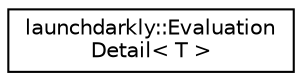 digraph "Graphical Class Hierarchy"
{
 // LATEX_PDF_SIZE
  edge [fontname="Helvetica",fontsize="10",labelfontname="Helvetica",labelfontsize="10"];
  node [fontname="Helvetica",fontsize="10",shape=record];
  rankdir="LR";
  Node0 [label="launchdarkly::Evaluation\lDetail\< T \>",height=0.2,width=0.4,color="black", fillcolor="white", style="filled",URL="$classlaunchdarkly_1_1EvaluationDetail.html",tooltip=" "];
}
